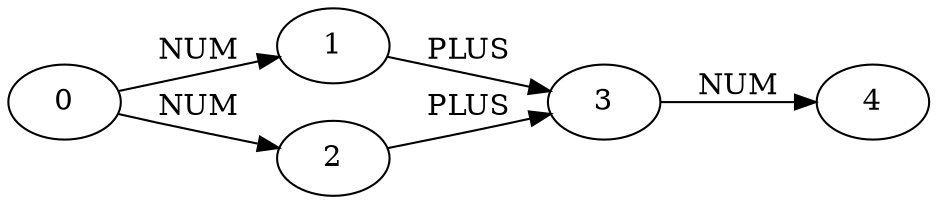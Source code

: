                 digraph G
                {
                    d2toptions="--autosize";
                    rankdir=LR
                    0 -> 1 [label = "NUM"]
                    0 -> 2 [label = "NUM"]
                    1 -> 3 [label = "PLUS"]
                    2 -> 3 [label = "PLUS"]
                    3 -> 4 [label = "NUM"]
                 }
             

